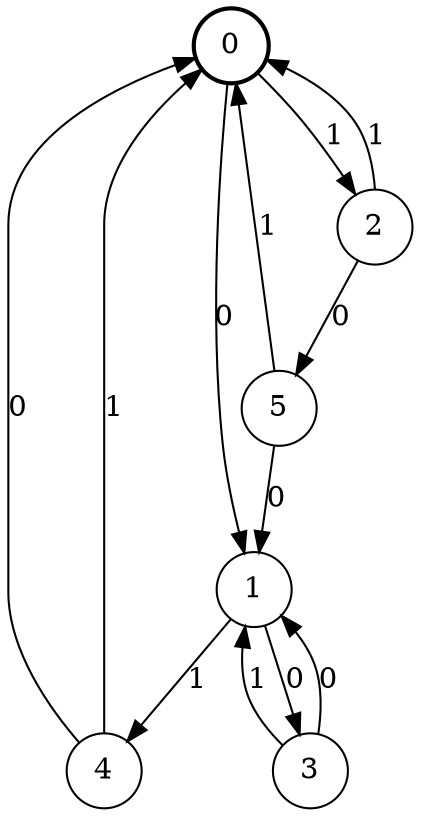 digraph Automat {
    node [shape = circle];
    0 [style = "bold"];
    0 -> 1 [label = "0"];
    0 -> 2 [label = "1"];
    1 -> 3 [label = "0"];
    1 -> 4 [label = "1"];
    2 -> 5 [label = "0"];
    2 -> 0 [label = "1"];
    3 -> 1 [label = "0"];
    3 -> 1 [label = "1"];
    4 -> 0 [label = "0"];
    4 -> 0 [label = "1"];
    5 -> 1 [label = "0"];
    5 -> 0 [label = "1"];
}
